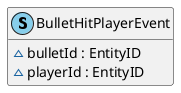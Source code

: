 @startuml
' STYLE START
hide empty members

skinparam shadowing false
<style>
document {
  BackgroundColor transparent
  Margin 0
}
</style>
' STYLE END

class BulletHitPlayerEvent << (S, SkyBlue) >> { 
  ~bulletId : EntityID
  ~playerId : EntityID
}
@enduml